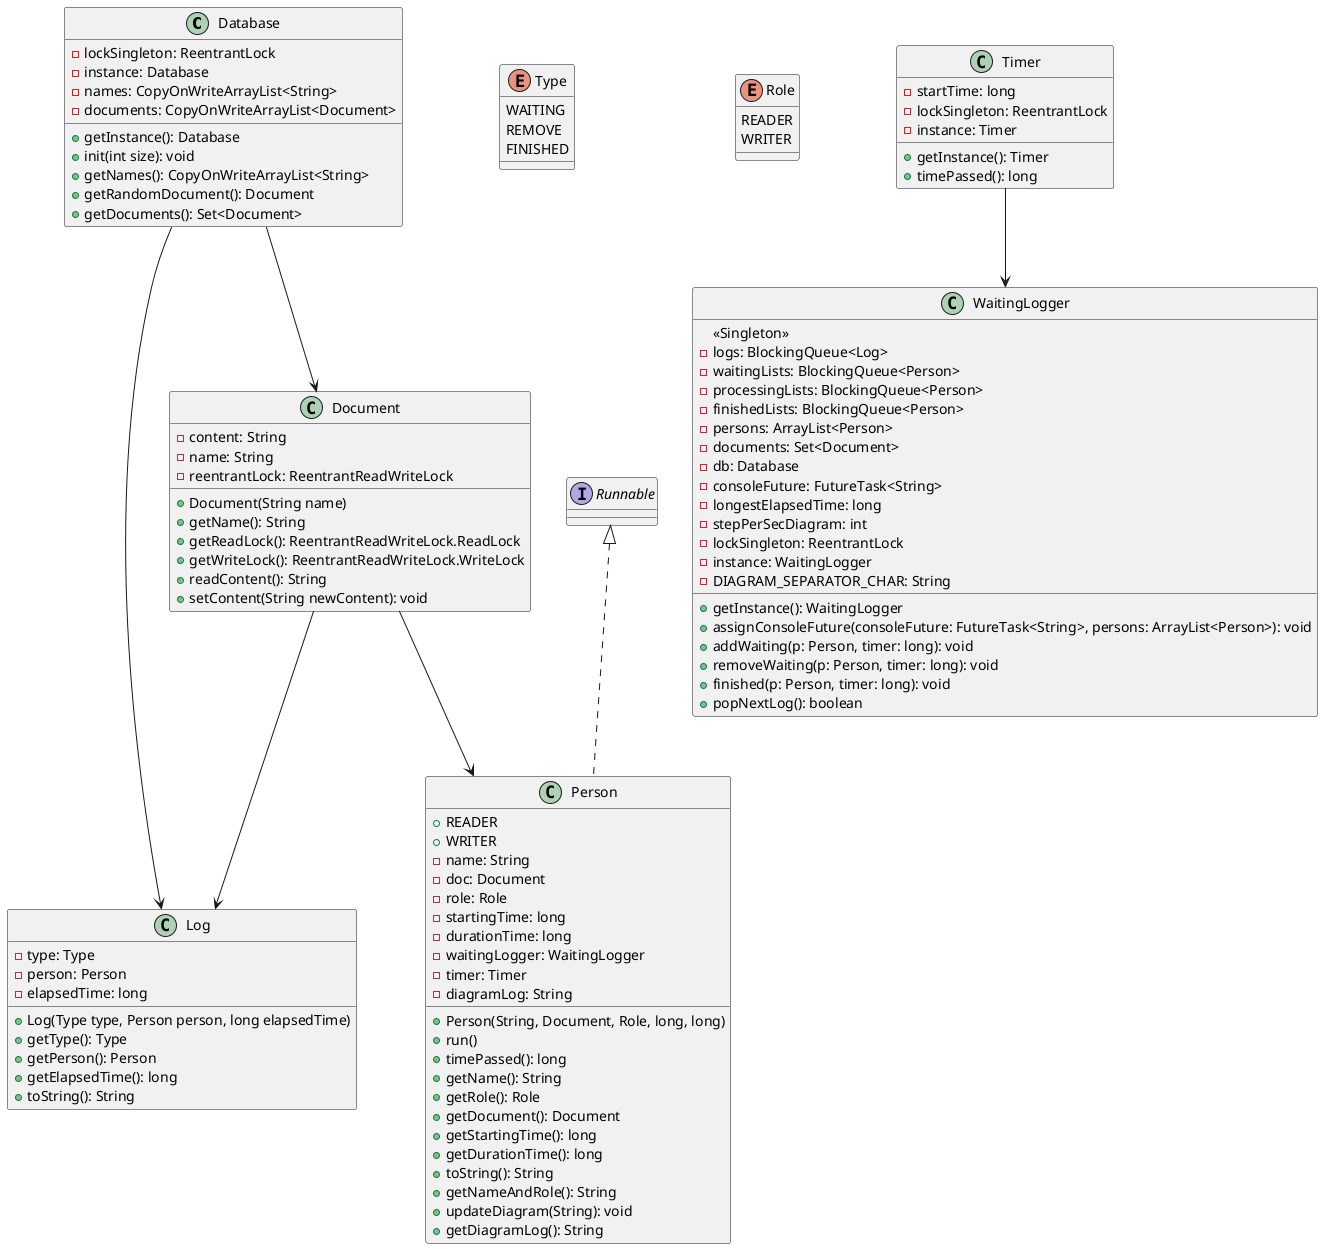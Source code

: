 @startuml

class Database {
  - lockSingleton: ReentrantLock
  - instance: Database
  - names: CopyOnWriteArrayList<String>
  - documents: CopyOnWriteArrayList<Document>
  + getInstance(): Database
  + init(int size): void
  + getNames(): CopyOnWriteArrayList<String>
  + getRandomDocument(): Document
  + getDocuments(): Set<Document>
}

class Document {
  - content: String
  - name: String
  - reentrantLock: ReentrantReadWriteLock
  + Document(String name)
  + getName(): String
  + getReadLock(): ReentrantReadWriteLock.ReadLock
  + getWriteLock(): ReentrantReadWriteLock.WriteLock
  + readContent(): String
  + setContent(String newContent): void
}

enum Type {
  WAITING
  REMOVE
  FINISHED
}

class Log {
  - type: Type
  - person: Person
  - elapsedTime: long
  + Log(Type type, Person person, long elapsedTime)
  + getType(): Type
  + getPerson(): Person
  + getElapsedTime(): long
  + toString(): String
}

class Person implements Runnable {
    +READER
    +WRITER
    -name: String
    -doc: Document
    -role: Role
    -startingTime: long
    -durationTime: long
    -waitingLogger: WaitingLogger
    -timer: Timer
    -diagramLog: String
    +Person(String, Document, Role, long, long)
    +run()
    +timePassed(): long
    +getName(): String
    +getRole(): Role
    +getDocument(): Document
    +getStartingTime(): long
    +getDurationTime(): long
    +toString(): String
    +getNameAndRole(): String
    +updateDiagram(String): void
    +getDiagramLog(): String
}
enum Role {
    READER
    WRITER
}

class Timer {
    -startTime: long
    -lockSingleton: ReentrantLock
    -instance: Timer
    +getInstance(): Timer
    +timePassed(): long
}

class WaitingLogger {
  <<Singleton>>
  +getInstance(): WaitingLogger
  +assignConsoleFuture(consoleFuture: FutureTask<String>, persons: ArrayList<Person>): void
  +addWaiting(p: Person, timer: long): void
  +removeWaiting(p: Person, timer: long): void
  +finished(p: Person, timer: long): void
  +popNextLog(): boolean
  -logs: BlockingQueue<Log>
  -waitingLists: BlockingQueue<Person>
  -processingLists: BlockingQueue<Person>
  -finishedLists: BlockingQueue<Person>
  -persons: ArrayList<Person>
  -documents: Set<Document>
  -db: Database
  -consoleFuture: FutureTask<String>
  -longestElapsedTime: long
  -stepPerSecDiagram: int
  -lockSingleton: ReentrantLock
  -instance: WaitingLogger
  -DIAGRAM_SEPARATOR_CHAR: String
}

Database --> Document
Database --> Log
Document --> Person
Document --> Log
Timer --> WaitingLogger

@enduml
